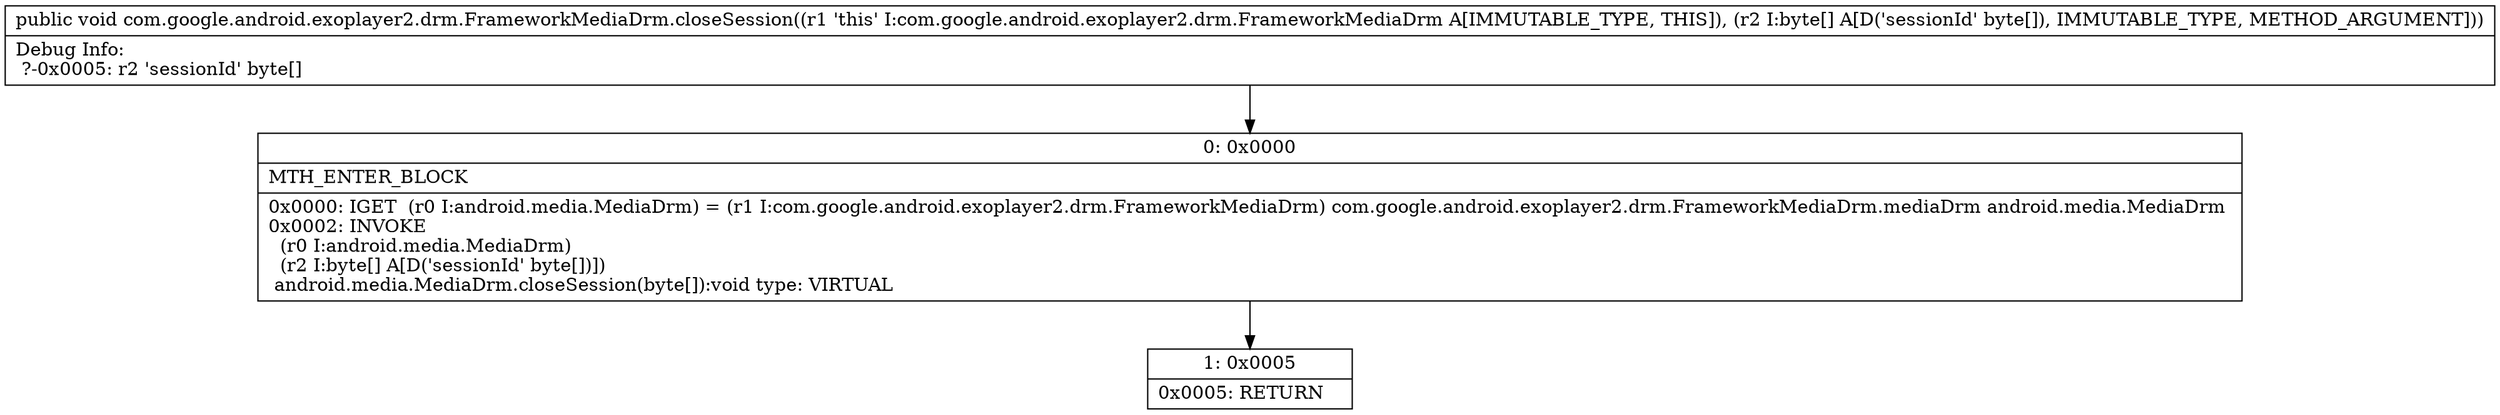 digraph "CFG forcom.google.android.exoplayer2.drm.FrameworkMediaDrm.closeSession([B)V" {
Node_0 [shape=record,label="{0\:\ 0x0000|MTH_ENTER_BLOCK\l|0x0000: IGET  (r0 I:android.media.MediaDrm) = (r1 I:com.google.android.exoplayer2.drm.FrameworkMediaDrm) com.google.android.exoplayer2.drm.FrameworkMediaDrm.mediaDrm android.media.MediaDrm \l0x0002: INVOKE  \l  (r0 I:android.media.MediaDrm)\l  (r2 I:byte[] A[D('sessionId' byte[])])\l android.media.MediaDrm.closeSession(byte[]):void type: VIRTUAL \l}"];
Node_1 [shape=record,label="{1\:\ 0x0005|0x0005: RETURN   \l}"];
MethodNode[shape=record,label="{public void com.google.android.exoplayer2.drm.FrameworkMediaDrm.closeSession((r1 'this' I:com.google.android.exoplayer2.drm.FrameworkMediaDrm A[IMMUTABLE_TYPE, THIS]), (r2 I:byte[] A[D('sessionId' byte[]), IMMUTABLE_TYPE, METHOD_ARGUMENT]))  | Debug Info:\l  ?\-0x0005: r2 'sessionId' byte[]\l}"];
MethodNode -> Node_0;
Node_0 -> Node_1;
}

